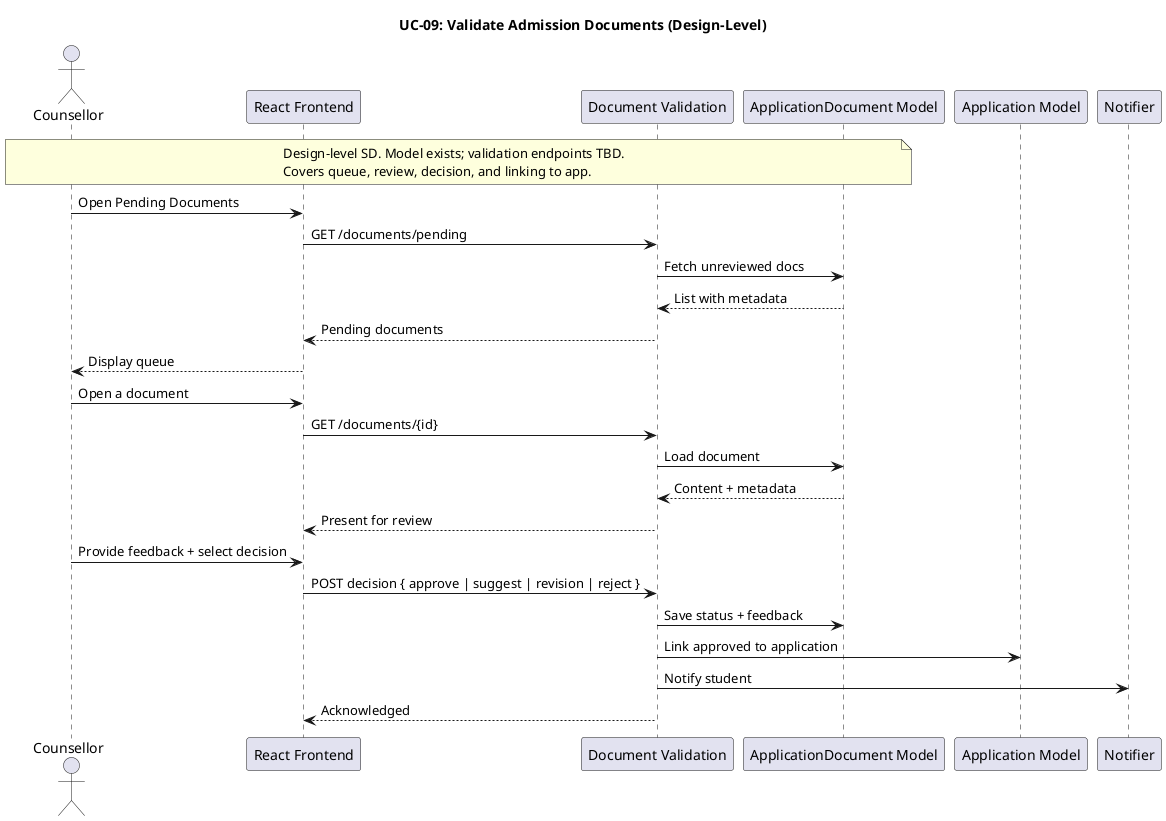 @startuml
title UC-09: Validate Admission Documents (Design-Level)

actor Counsellor
participant Frontend as "React Frontend"
participant ValidationAPI as "Document Validation"
participant ApplicationDocument as "ApplicationDocument Model"
participant Application as "Application Model"
participant Notification as "Notifier"

note over Counsellor, ApplicationDocument
Design-level SD. Model exists; validation endpoints TBD.
Covers queue, review, decision, and linking to app.
end note

'======================
' Open validation queue
'======================
Counsellor -> Frontend : Open Pending Documents
Frontend -> ValidationAPI : GET /documents/pending
ValidationAPI -> ApplicationDocument : Fetch unreviewed docs
ApplicationDocument --> ValidationAPI : List with metadata
ValidationAPI --> Frontend : Pending documents
Frontend --> Counsellor : Display queue

'======================
' Review and decide
'======================
Counsellor -> Frontend : Open a document
Frontend -> ValidationAPI : GET /documents/{id}
ValidationAPI -> ApplicationDocument : Load document
ApplicationDocument --> ValidationAPI : Content + metadata
ValidationAPI --> Frontend : Present for review
Counsellor -> Frontend : Provide feedback + select decision
Frontend -> ValidationAPI : POST decision { approve | suggest | revision | reject }
ValidationAPI -> ApplicationDocument : Save status + feedback
ValidationAPI -> Application : Link approved to application
ValidationAPI -> Notification : Notify student
ValidationAPI --> Frontend : Acknowledged

@enduml


